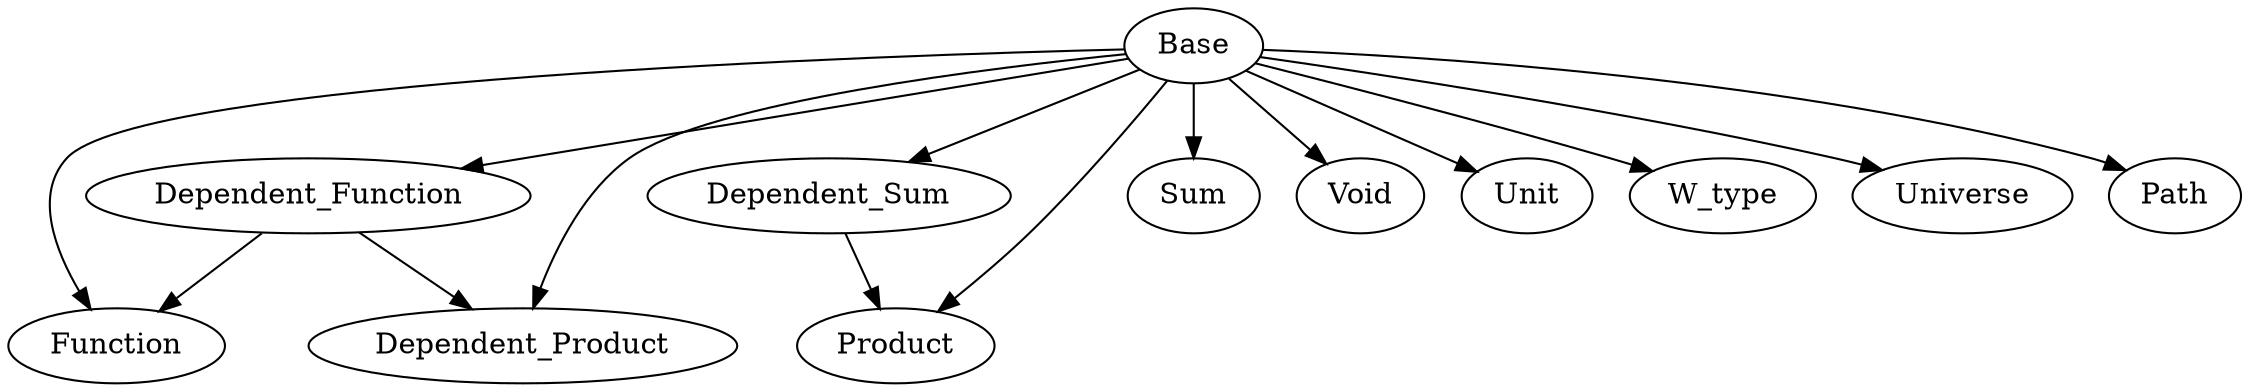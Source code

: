 digraph Dependencies {
  # Base
  # Dependent_Function
  "Base" -> "Dependent_Function";
  # Function
  "Base" -> "Function";
  "Dependent_Function" -> "Function";
  # Dependent_Product
  "Base" -> "Dependent_Product";
  "Dependent_Function" -> "Dependent_Product";
  # Dependent_Sum
  "Base" -> "Dependent_Sum";
  # Product
  "Base" -> "Product";
  "Dependent_Sum" -> "Product";
  # Sum
  "Base" -> "Sum";
  # Void
  "Base" -> "Void";
  # Unit
  "Base" -> "Unit";
  # W_type
  "Base" -> "W_type";
  # Universe
  "Base" -> "Universe";
  # Path
  "Base" -> "Path";
}
